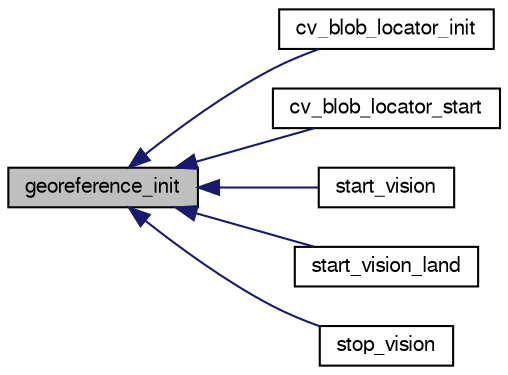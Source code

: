 digraph "georeference_init"
{
  edge [fontname="FreeSans",fontsize="10",labelfontname="FreeSans",labelfontsize="10"];
  node [fontname="FreeSans",fontsize="10",shape=record];
  rankdir="LR";
  Node1 [label="georeference_init",height=0.2,width=0.4,color="black", fillcolor="grey75", style="filled", fontcolor="black"];
  Node1 -> Node2 [dir="back",color="midnightblue",fontsize="10",style="solid",fontname="FreeSans"];
  Node2 [label="cv_blob_locator_init",height=0.2,width=0.4,color="black", fillcolor="white", style="filled",URL="$cv__blob__locator_8h.html#a03040f93fee504200fd409c45f488e4d"];
  Node1 -> Node3 [dir="back",color="midnightblue",fontsize="10",style="solid",fontname="FreeSans"];
  Node3 [label="cv_blob_locator_start",height=0.2,width=0.4,color="black", fillcolor="white", style="filled",URL="$cv__blob__locator_8h.html#a0625acc5c17262bca58f3055fcad6c29"];
  Node1 -> Node4 [dir="back",color="midnightblue",fontsize="10",style="solid",fontname="FreeSans"];
  Node4 [label="start_vision",height=0.2,width=0.4,color="black", fillcolor="white", style="filled",URL="$cv__blob__locator_8h.html#ab5cade99ec312870fe6fb5bcde39ad05"];
  Node1 -> Node5 [dir="back",color="midnightblue",fontsize="10",style="solid",fontname="FreeSans"];
  Node5 [label="start_vision_land",height=0.2,width=0.4,color="black", fillcolor="white", style="filled",URL="$cv__blob__locator_8h.html#a8a4fb6ecf08af9edbb0f368da0225012"];
  Node1 -> Node6 [dir="back",color="midnightblue",fontsize="10",style="solid",fontname="FreeSans"];
  Node6 [label="stop_vision",height=0.2,width=0.4,color="black", fillcolor="white", style="filled",URL="$cv__blob__locator_8h.html#aebdb45a65cfc27189556cd6e9d6efc7f"];
}
